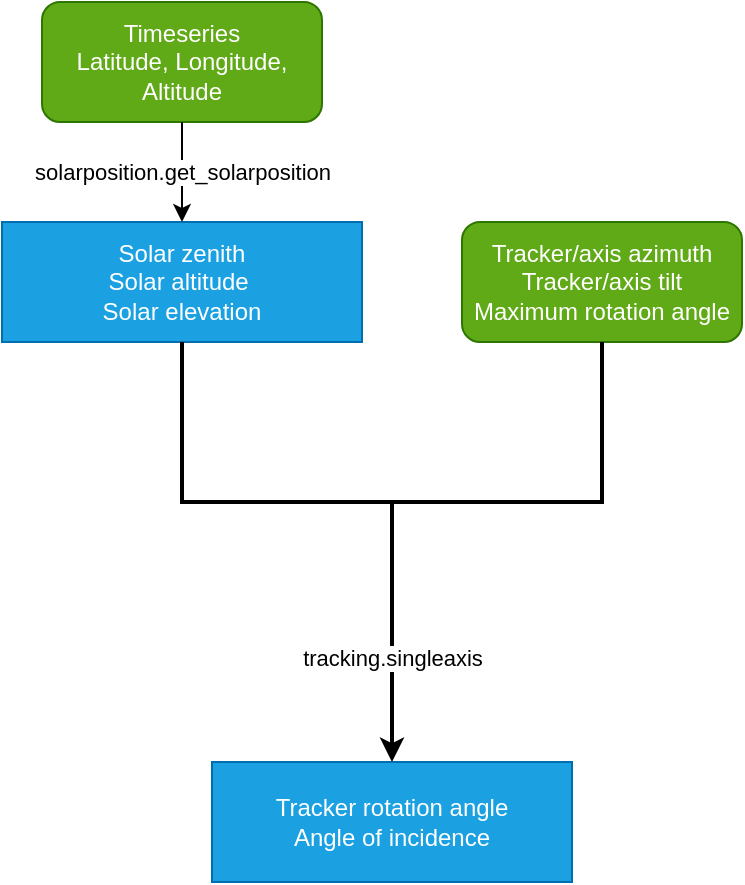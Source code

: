 <mxfile version="23.1.2" type="device">
  <diagram id="C5RBs43oDa-KdzZeNtuy" name="Page-1">
    <mxGraphModel dx="1386" dy="785" grid="1" gridSize="10" guides="1" tooltips="1" connect="1" arrows="1" fold="1" page="1" pageScale="1" pageWidth="827" pageHeight="1169" math="0" shadow="0">
      <root>
        <mxCell id="WIyWlLk6GJQsqaUBKTNV-0" />
        <mxCell id="WIyWlLk6GJQsqaUBKTNV-1" parent="WIyWlLk6GJQsqaUBKTNV-0" />
        <mxCell id="WIyWlLk6GJQsqaUBKTNV-3" value="Timeseries&lt;br&gt;Latitude, Longitude, Altitude" style="rounded=1;whiteSpace=wrap;html=1;fontSize=12;glass=0;strokeWidth=1;shadow=0;fillColor=#60a917;fontColor=#ffffff;strokeColor=#2D7600;" parent="WIyWlLk6GJQsqaUBKTNV-1" vertex="1">
          <mxGeometry x="150" y="50" width="140" height="60" as="geometry" />
        </mxCell>
        <mxCell id="nY5QdWtAfCeqt1IPBH1M-0" value="Solar zenith&lt;br&gt;Solar altitude&amp;nbsp;&lt;br&gt;Solar elevation" style="rounded=0;whiteSpace=wrap;html=1;fillColor=#1ba1e2;fontColor=#ffffff;strokeColor=#006EAF;" vertex="1" parent="WIyWlLk6GJQsqaUBKTNV-1">
          <mxGeometry x="130" y="160" width="180" height="60" as="geometry" />
        </mxCell>
        <mxCell id="nY5QdWtAfCeqt1IPBH1M-5" value="Tracker rotation angle&lt;br&gt;Angle of incidence" style="rounded=0;whiteSpace=wrap;html=1;fillColor=#1ba1e2;fontColor=#ffffff;strokeColor=#006EAF;" vertex="1" parent="WIyWlLk6GJQsqaUBKTNV-1">
          <mxGeometry x="235" y="430" width="180" height="60" as="geometry" />
        </mxCell>
        <mxCell id="nY5QdWtAfCeqt1IPBH1M-7" value="Tracker/axis azimuth&lt;br&gt;Tracker/axis tilt&lt;br&gt;Maximum rotation angle" style="rounded=1;whiteSpace=wrap;html=1;fontSize=12;glass=0;strokeWidth=1;shadow=0;fillColor=#60a917;fontColor=#ffffff;strokeColor=#2D7600;" vertex="1" parent="WIyWlLk6GJQsqaUBKTNV-1">
          <mxGeometry x="360" y="160" width="140" height="60" as="geometry" />
        </mxCell>
        <mxCell id="nY5QdWtAfCeqt1IPBH1M-9" value="" style="endArrow=classic;html=1;rounded=0;exitX=0.5;exitY=1;exitDx=0;exitDy=0;entryX=0.5;entryY=0;entryDx=0;entryDy=0;" edge="1" parent="WIyWlLk6GJQsqaUBKTNV-1" source="WIyWlLk6GJQsqaUBKTNV-3" target="nY5QdWtAfCeqt1IPBH1M-0">
          <mxGeometry relative="1" as="geometry">
            <mxPoint x="170" y="400" as="sourcePoint" />
            <mxPoint x="270" y="400" as="targetPoint" />
          </mxGeometry>
        </mxCell>
        <mxCell id="nY5QdWtAfCeqt1IPBH1M-10" value="solarposition.get_solarposition" style="edgeLabel;resizable=0;html=1;align=center;verticalAlign=middle;" connectable="0" vertex="1" parent="nY5QdWtAfCeqt1IPBH1M-9">
          <mxGeometry relative="1" as="geometry" />
        </mxCell>
        <mxCell id="nY5QdWtAfCeqt1IPBH1M-25" style="edgeStyle=orthogonalEdgeStyle;rounded=0;orthogonalLoop=1;jettySize=auto;html=1;exitX=1;exitY=1;exitDx=0;exitDy=0;exitPerimeter=0;entryX=0.5;entryY=1;entryDx=0;entryDy=0;strokeWidth=2;endArrow=none;endFill=0;" edge="1" parent="WIyWlLk6GJQsqaUBKTNV-1" source="nY5QdWtAfCeqt1IPBH1M-12" target="nY5QdWtAfCeqt1IPBH1M-7">
          <mxGeometry relative="1" as="geometry">
            <Array as="points">
              <mxPoint x="430" y="275" />
            </Array>
          </mxGeometry>
        </mxCell>
        <mxCell id="nY5QdWtAfCeqt1IPBH1M-12" value="" style="strokeWidth=2;html=1;shape=mxgraph.flowchart.annotation_2;align=left;labelPosition=right;pointerEvents=1;rotation=-90;" vertex="1" parent="WIyWlLk6GJQsqaUBKTNV-1">
          <mxGeometry x="300" y="195" width="50" height="210" as="geometry" />
        </mxCell>
        <mxCell id="nY5QdWtAfCeqt1IPBH1M-17" value="" style="endArrow=classic;html=1;rounded=0;exitX=0;exitY=0.5;exitDx=0;exitDy=0;exitPerimeter=0;entryX=0.5;entryY=0;entryDx=0;entryDy=0;strokeWidth=2;" edge="1" parent="WIyWlLk6GJQsqaUBKTNV-1" source="nY5QdWtAfCeqt1IPBH1M-12" target="nY5QdWtAfCeqt1IPBH1M-5">
          <mxGeometry relative="1" as="geometry">
            <mxPoint x="170" y="400" as="sourcePoint" />
            <mxPoint x="270" y="400" as="targetPoint" />
          </mxGeometry>
        </mxCell>
        <mxCell id="nY5QdWtAfCeqt1IPBH1M-18" value="tracking.singleaxis" style="edgeLabel;resizable=0;html=1;align=center;verticalAlign=middle;" connectable="0" vertex="1" parent="nY5QdWtAfCeqt1IPBH1M-17">
          <mxGeometry relative="1" as="geometry" />
        </mxCell>
        <mxCell id="nY5QdWtAfCeqt1IPBH1M-23" style="edgeStyle=orthogonalEdgeStyle;rounded=0;orthogonalLoop=1;jettySize=auto;html=1;exitX=0.5;exitY=1;exitDx=0;exitDy=0;entryX=1;entryY=0;entryDx=0;entryDy=0;entryPerimeter=0;strokeWidth=2;endArrow=none;endFill=0;" edge="1" parent="WIyWlLk6GJQsqaUBKTNV-1" source="nY5QdWtAfCeqt1IPBH1M-0" target="nY5QdWtAfCeqt1IPBH1M-12">
          <mxGeometry relative="1" as="geometry" />
        </mxCell>
      </root>
    </mxGraphModel>
  </diagram>
</mxfile>
